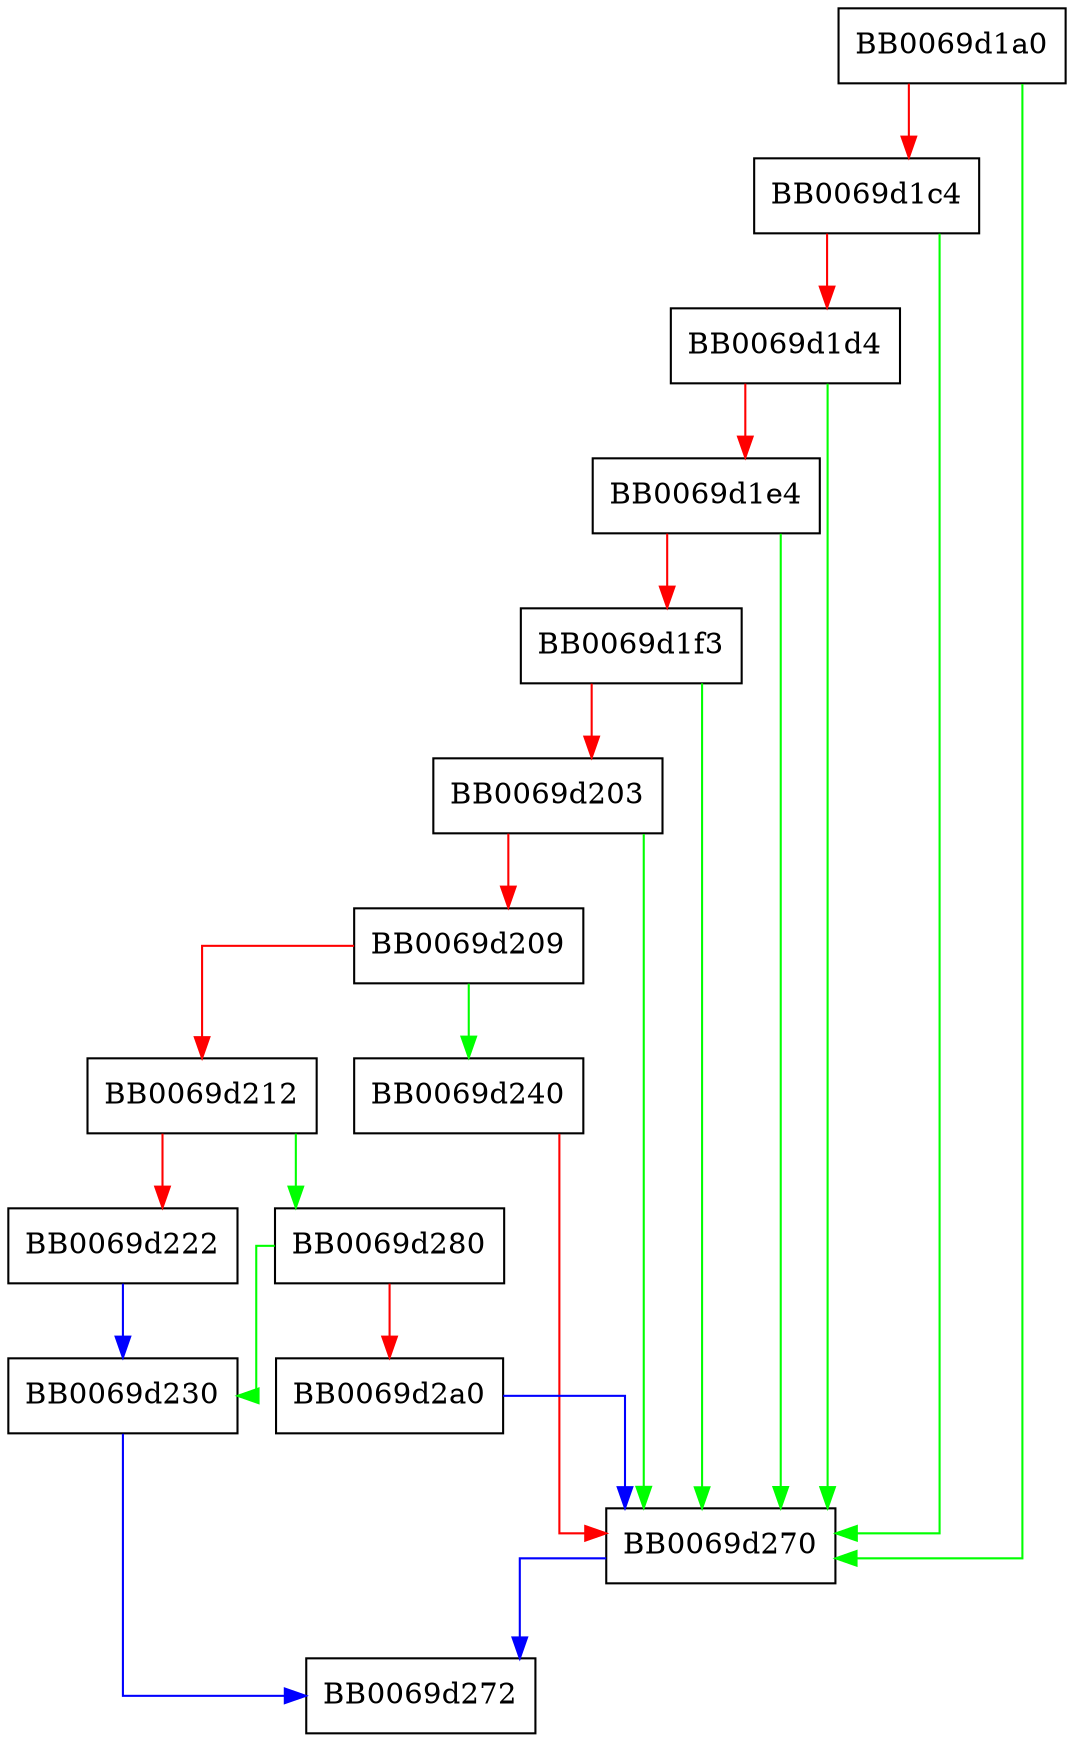 digraph aes_xts_cipher {
  node [shape="box"];
  graph [splines=ortho];
  BB0069d1a0 -> BB0069d270 [color="green"];
  BB0069d1a0 -> BB0069d1c4 [color="red"];
  BB0069d1c4 -> BB0069d270 [color="green"];
  BB0069d1c4 -> BB0069d1d4 [color="red"];
  BB0069d1d4 -> BB0069d270 [color="green"];
  BB0069d1d4 -> BB0069d1e4 [color="red"];
  BB0069d1e4 -> BB0069d270 [color="green"];
  BB0069d1e4 -> BB0069d1f3 [color="red"];
  BB0069d1f3 -> BB0069d270 [color="green"];
  BB0069d1f3 -> BB0069d203 [color="red"];
  BB0069d203 -> BB0069d270 [color="green"];
  BB0069d203 -> BB0069d209 [color="red"];
  BB0069d209 -> BB0069d240 [color="green"];
  BB0069d209 -> BB0069d212 [color="red"];
  BB0069d212 -> BB0069d280 [color="green"];
  BB0069d212 -> BB0069d222 [color="red"];
  BB0069d222 -> BB0069d230 [color="blue"];
  BB0069d230 -> BB0069d272 [color="blue"];
  BB0069d240 -> BB0069d270 [color="red"];
  BB0069d270 -> BB0069d272 [color="blue"];
  BB0069d280 -> BB0069d230 [color="green"];
  BB0069d280 -> BB0069d2a0 [color="red"];
  BB0069d2a0 -> BB0069d270 [color="blue"];
}
